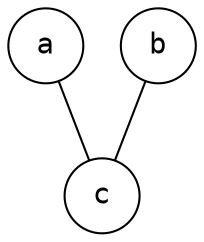 graph interence1 {
node [shape=circle fontname=Courier];
0[label="a"]
1[label="b"]
2[label="c"]
0 -- 2
1 -- 2
}
